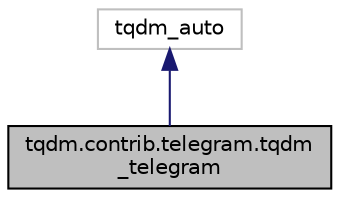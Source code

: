 digraph "tqdm.contrib.telegram.tqdm_telegram"
{
 // LATEX_PDF_SIZE
  edge [fontname="Helvetica",fontsize="10",labelfontname="Helvetica",labelfontsize="10"];
  node [fontname="Helvetica",fontsize="10",shape=record];
  Node1 [label="tqdm.contrib.telegram.tqdm\l_telegram",height=0.2,width=0.4,color="black", fillcolor="grey75", style="filled", fontcolor="black",tooltip=" "];
  Node2 -> Node1 [dir="back",color="midnightblue",fontsize="10",style="solid"];
  Node2 [label="tqdm_auto",height=0.2,width=0.4,color="grey75", fillcolor="white", style="filled",tooltip=" "];
}
